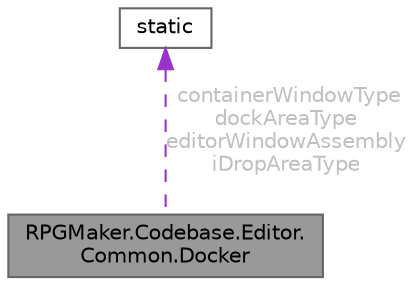 digraph "RPGMaker.Codebase.Editor.Common.Docker"
{
 // LATEX_PDF_SIZE
  bgcolor="transparent";
  edge [fontname=Helvetica,fontsize=10,labelfontname=Helvetica,labelfontsize=10];
  node [fontname=Helvetica,fontsize=10,shape=box,height=0.2,width=0.4];
  Node1 [id="Node000001",label="RPGMaker.Codebase.Editor.\lCommon.Docker",height=0.2,width=0.4,color="gray40", fillcolor="grey60", style="filled", fontcolor="black",tooltip="😁 ウィンドウ同士をドッキング（タブ重なりではなく、上下左右結合）するための処理を扱うクラス. based on: https://gist.github.com/Jayatubi/f6cafb4d5a..."];
  Node2 -> Node1 [id="edge1_Node000001_Node000002",dir="back",color="darkorchid3",style="dashed",tooltip=" ",label=" containerWindowType\ndockAreaType\neditorWindowAssembly\niDropAreaType",fontcolor="grey" ];
  Node2 [id="Node000002",label="static",height=0.2,width=0.4,color="gray40", fillcolor="white", style="filled",tooltip=" "];
}
